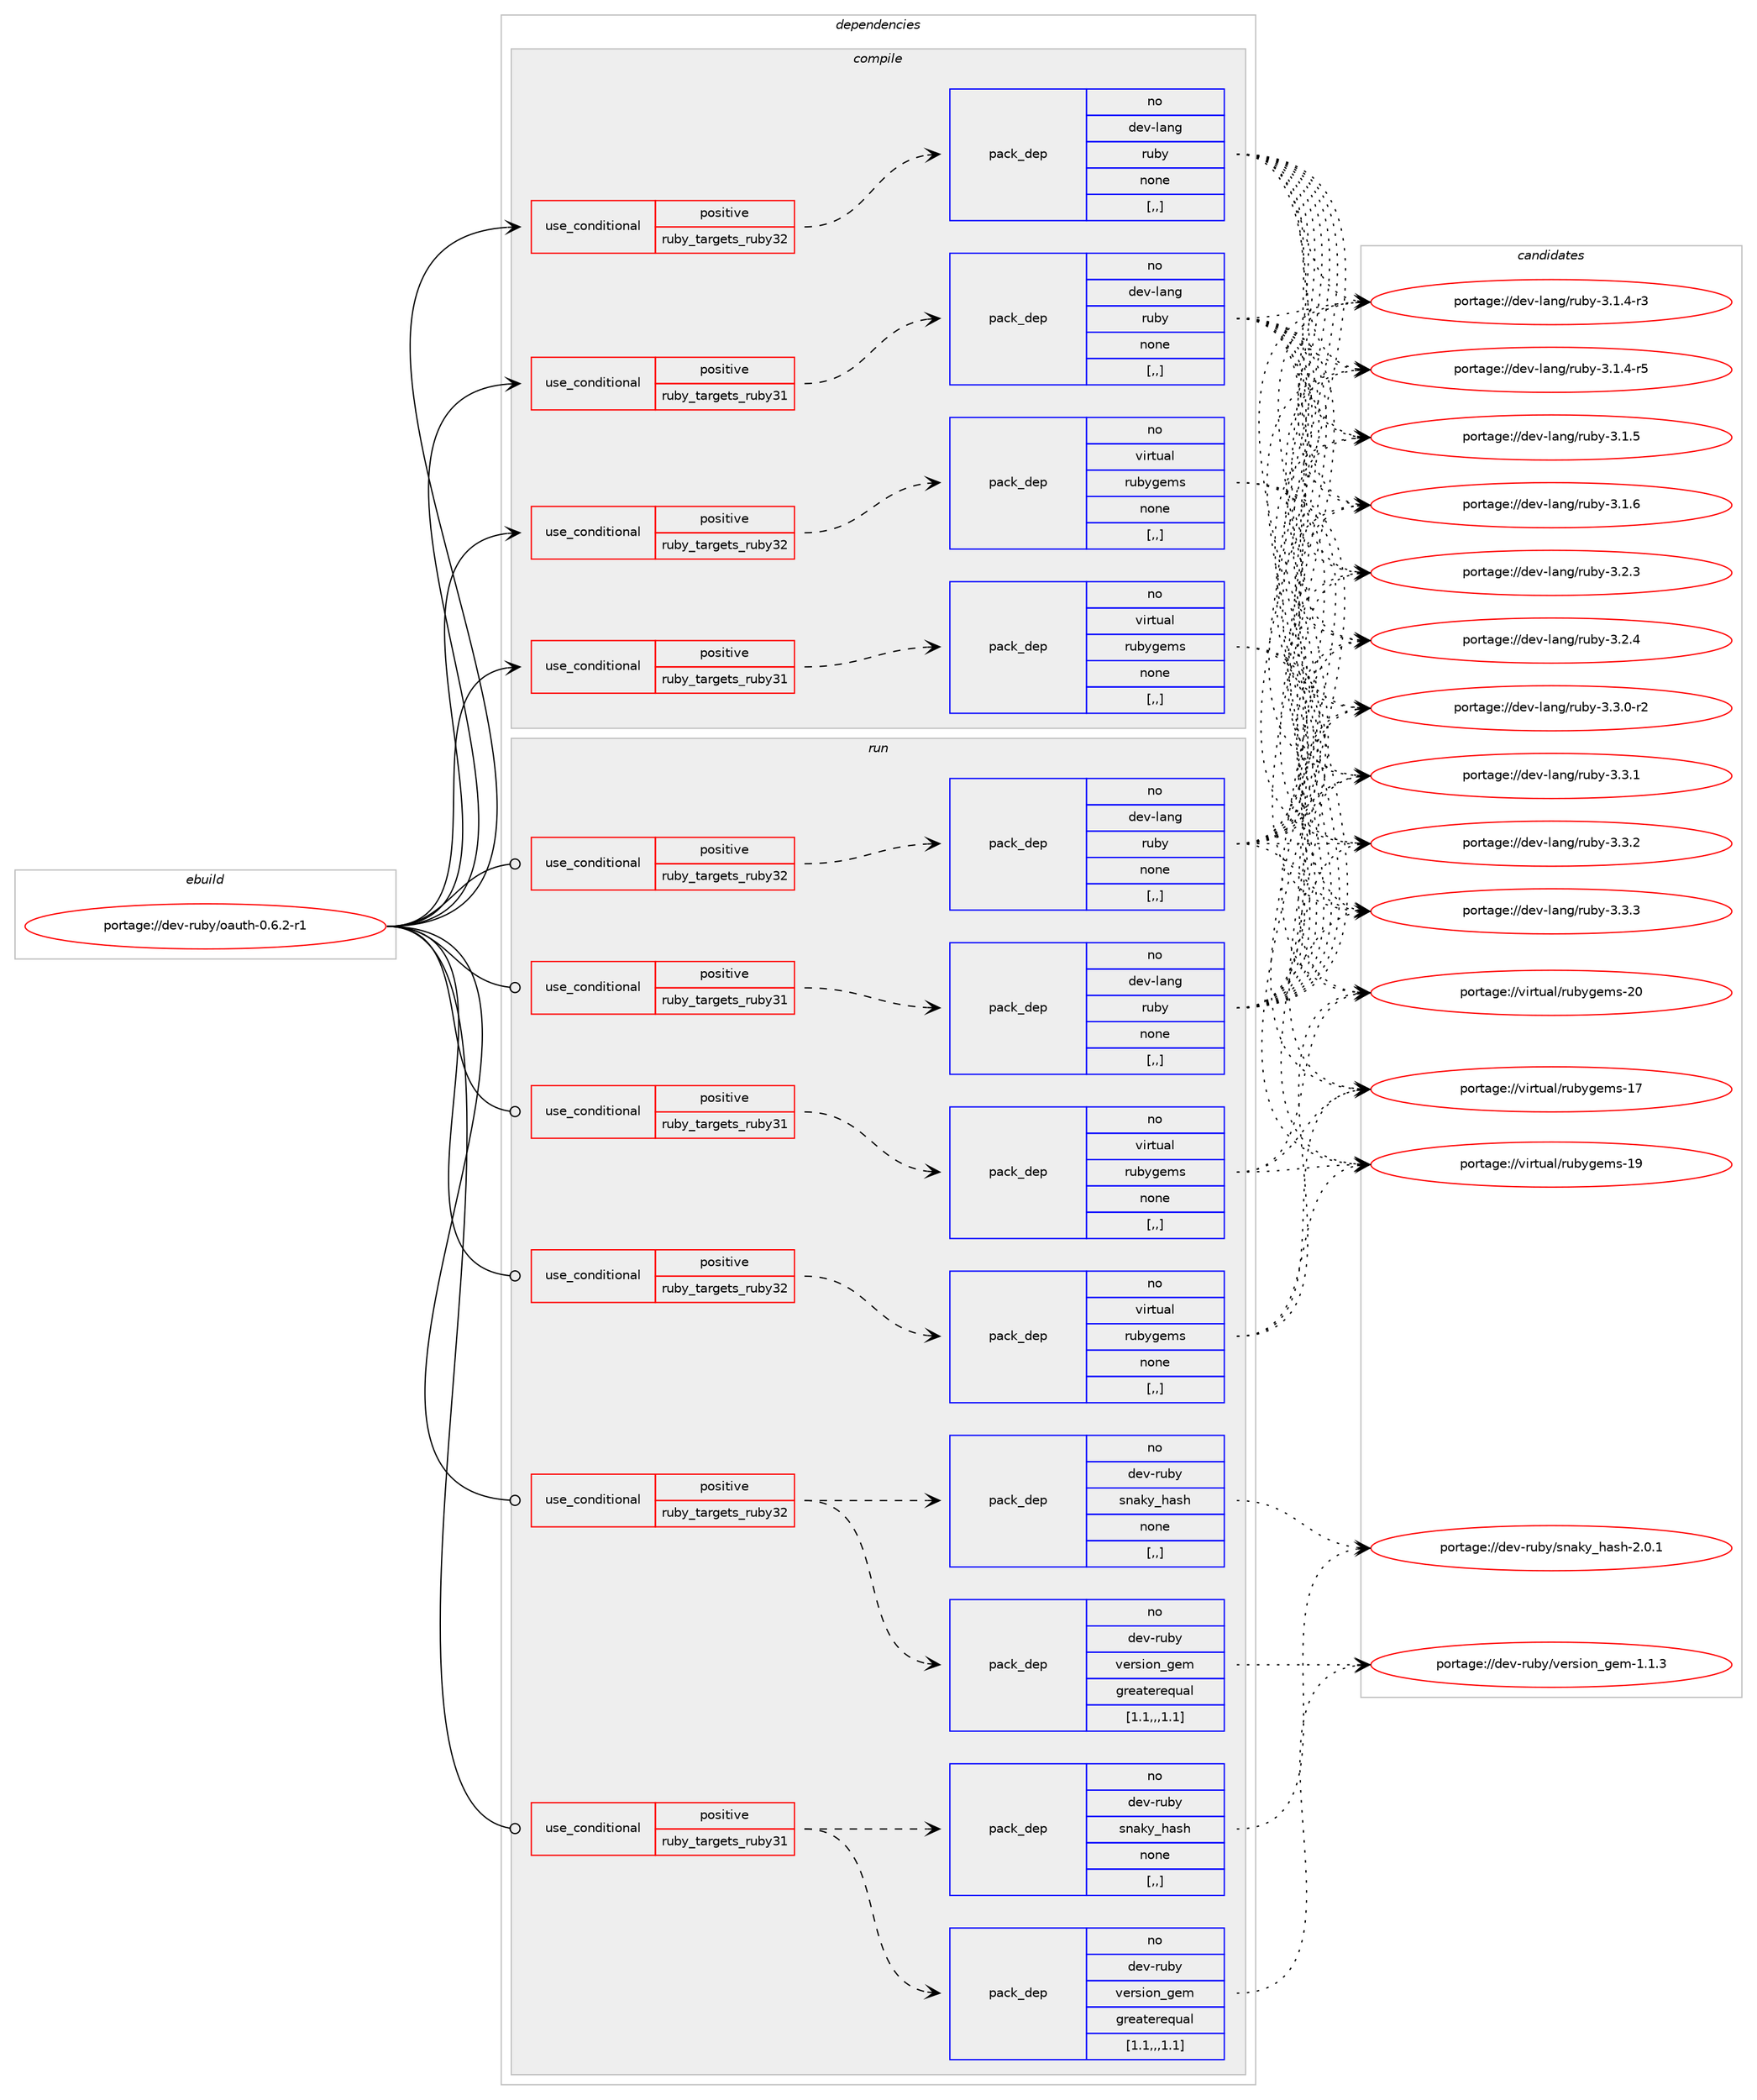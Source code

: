 digraph prolog {

# *************
# Graph options
# *************

newrank=true;
concentrate=true;
compound=true;
graph [rankdir=LR,fontname=Helvetica,fontsize=10,ranksep=1.5];#, ranksep=2.5, nodesep=0.2];
edge  [arrowhead=vee];
node  [fontname=Helvetica,fontsize=10];

# **********
# The ebuild
# **********

subgraph cluster_leftcol {
color=gray;
rank=same;
label=<<i>ebuild</i>>;
id [label="portage://dev-ruby/oauth-0.6.2-r1", color=red, width=4, href="../dev-ruby/oauth-0.6.2-r1.svg"];
}

# ****************
# The dependencies
# ****************

subgraph cluster_midcol {
color=gray;
label=<<i>dependencies</i>>;
subgraph cluster_compile {
fillcolor="#eeeeee";
style=filled;
label=<<i>compile</i>>;
subgraph cond50615 {
dependency188735 [label=<<TABLE BORDER="0" CELLBORDER="1" CELLSPACING="0" CELLPADDING="4"><TR><TD ROWSPAN="3" CELLPADDING="10">use_conditional</TD></TR><TR><TD>positive</TD></TR><TR><TD>ruby_targets_ruby31</TD></TR></TABLE>>, shape=none, color=red];
subgraph pack136812 {
dependency188736 [label=<<TABLE BORDER="0" CELLBORDER="1" CELLSPACING="0" CELLPADDING="4" WIDTH="220"><TR><TD ROWSPAN="6" CELLPADDING="30">pack_dep</TD></TR><TR><TD WIDTH="110">no</TD></TR><TR><TD>dev-lang</TD></TR><TR><TD>ruby</TD></TR><TR><TD>none</TD></TR><TR><TD>[,,]</TD></TR></TABLE>>, shape=none, color=blue];
}
dependency188735:e -> dependency188736:w [weight=20,style="dashed",arrowhead="vee"];
}
id:e -> dependency188735:w [weight=20,style="solid",arrowhead="vee"];
subgraph cond50616 {
dependency188737 [label=<<TABLE BORDER="0" CELLBORDER="1" CELLSPACING="0" CELLPADDING="4"><TR><TD ROWSPAN="3" CELLPADDING="10">use_conditional</TD></TR><TR><TD>positive</TD></TR><TR><TD>ruby_targets_ruby31</TD></TR></TABLE>>, shape=none, color=red];
subgraph pack136813 {
dependency188738 [label=<<TABLE BORDER="0" CELLBORDER="1" CELLSPACING="0" CELLPADDING="4" WIDTH="220"><TR><TD ROWSPAN="6" CELLPADDING="30">pack_dep</TD></TR><TR><TD WIDTH="110">no</TD></TR><TR><TD>virtual</TD></TR><TR><TD>rubygems</TD></TR><TR><TD>none</TD></TR><TR><TD>[,,]</TD></TR></TABLE>>, shape=none, color=blue];
}
dependency188737:e -> dependency188738:w [weight=20,style="dashed",arrowhead="vee"];
}
id:e -> dependency188737:w [weight=20,style="solid",arrowhead="vee"];
subgraph cond50617 {
dependency188739 [label=<<TABLE BORDER="0" CELLBORDER="1" CELLSPACING="0" CELLPADDING="4"><TR><TD ROWSPAN="3" CELLPADDING="10">use_conditional</TD></TR><TR><TD>positive</TD></TR><TR><TD>ruby_targets_ruby32</TD></TR></TABLE>>, shape=none, color=red];
subgraph pack136814 {
dependency188740 [label=<<TABLE BORDER="0" CELLBORDER="1" CELLSPACING="0" CELLPADDING="4" WIDTH="220"><TR><TD ROWSPAN="6" CELLPADDING="30">pack_dep</TD></TR><TR><TD WIDTH="110">no</TD></TR><TR><TD>dev-lang</TD></TR><TR><TD>ruby</TD></TR><TR><TD>none</TD></TR><TR><TD>[,,]</TD></TR></TABLE>>, shape=none, color=blue];
}
dependency188739:e -> dependency188740:w [weight=20,style="dashed",arrowhead="vee"];
}
id:e -> dependency188739:w [weight=20,style="solid",arrowhead="vee"];
subgraph cond50618 {
dependency188741 [label=<<TABLE BORDER="0" CELLBORDER="1" CELLSPACING="0" CELLPADDING="4"><TR><TD ROWSPAN="3" CELLPADDING="10">use_conditional</TD></TR><TR><TD>positive</TD></TR><TR><TD>ruby_targets_ruby32</TD></TR></TABLE>>, shape=none, color=red];
subgraph pack136815 {
dependency188742 [label=<<TABLE BORDER="0" CELLBORDER="1" CELLSPACING="0" CELLPADDING="4" WIDTH="220"><TR><TD ROWSPAN="6" CELLPADDING="30">pack_dep</TD></TR><TR><TD WIDTH="110">no</TD></TR><TR><TD>virtual</TD></TR><TR><TD>rubygems</TD></TR><TR><TD>none</TD></TR><TR><TD>[,,]</TD></TR></TABLE>>, shape=none, color=blue];
}
dependency188741:e -> dependency188742:w [weight=20,style="dashed",arrowhead="vee"];
}
id:e -> dependency188741:w [weight=20,style="solid",arrowhead="vee"];
}
subgraph cluster_compileandrun {
fillcolor="#eeeeee";
style=filled;
label=<<i>compile and run</i>>;
}
subgraph cluster_run {
fillcolor="#eeeeee";
style=filled;
label=<<i>run</i>>;
subgraph cond50619 {
dependency188743 [label=<<TABLE BORDER="0" CELLBORDER="1" CELLSPACING="0" CELLPADDING="4"><TR><TD ROWSPAN="3" CELLPADDING="10">use_conditional</TD></TR><TR><TD>positive</TD></TR><TR><TD>ruby_targets_ruby31</TD></TR></TABLE>>, shape=none, color=red];
subgraph pack136816 {
dependency188744 [label=<<TABLE BORDER="0" CELLBORDER="1" CELLSPACING="0" CELLPADDING="4" WIDTH="220"><TR><TD ROWSPAN="6" CELLPADDING="30">pack_dep</TD></TR><TR><TD WIDTH="110">no</TD></TR><TR><TD>dev-lang</TD></TR><TR><TD>ruby</TD></TR><TR><TD>none</TD></TR><TR><TD>[,,]</TD></TR></TABLE>>, shape=none, color=blue];
}
dependency188743:e -> dependency188744:w [weight=20,style="dashed",arrowhead="vee"];
}
id:e -> dependency188743:w [weight=20,style="solid",arrowhead="odot"];
subgraph cond50620 {
dependency188745 [label=<<TABLE BORDER="0" CELLBORDER="1" CELLSPACING="0" CELLPADDING="4"><TR><TD ROWSPAN="3" CELLPADDING="10">use_conditional</TD></TR><TR><TD>positive</TD></TR><TR><TD>ruby_targets_ruby31</TD></TR></TABLE>>, shape=none, color=red];
subgraph pack136817 {
dependency188746 [label=<<TABLE BORDER="0" CELLBORDER="1" CELLSPACING="0" CELLPADDING="4" WIDTH="220"><TR><TD ROWSPAN="6" CELLPADDING="30">pack_dep</TD></TR><TR><TD WIDTH="110">no</TD></TR><TR><TD>dev-ruby</TD></TR><TR><TD>snaky_hash</TD></TR><TR><TD>none</TD></TR><TR><TD>[,,]</TD></TR></TABLE>>, shape=none, color=blue];
}
dependency188745:e -> dependency188746:w [weight=20,style="dashed",arrowhead="vee"];
subgraph pack136818 {
dependency188747 [label=<<TABLE BORDER="0" CELLBORDER="1" CELLSPACING="0" CELLPADDING="4" WIDTH="220"><TR><TD ROWSPAN="6" CELLPADDING="30">pack_dep</TD></TR><TR><TD WIDTH="110">no</TD></TR><TR><TD>dev-ruby</TD></TR><TR><TD>version_gem</TD></TR><TR><TD>greaterequal</TD></TR><TR><TD>[1.1,,,1.1]</TD></TR></TABLE>>, shape=none, color=blue];
}
dependency188745:e -> dependency188747:w [weight=20,style="dashed",arrowhead="vee"];
}
id:e -> dependency188745:w [weight=20,style="solid",arrowhead="odot"];
subgraph cond50621 {
dependency188748 [label=<<TABLE BORDER="0" CELLBORDER="1" CELLSPACING="0" CELLPADDING="4"><TR><TD ROWSPAN="3" CELLPADDING="10">use_conditional</TD></TR><TR><TD>positive</TD></TR><TR><TD>ruby_targets_ruby31</TD></TR></TABLE>>, shape=none, color=red];
subgraph pack136819 {
dependency188749 [label=<<TABLE BORDER="0" CELLBORDER="1" CELLSPACING="0" CELLPADDING="4" WIDTH="220"><TR><TD ROWSPAN="6" CELLPADDING="30">pack_dep</TD></TR><TR><TD WIDTH="110">no</TD></TR><TR><TD>virtual</TD></TR><TR><TD>rubygems</TD></TR><TR><TD>none</TD></TR><TR><TD>[,,]</TD></TR></TABLE>>, shape=none, color=blue];
}
dependency188748:e -> dependency188749:w [weight=20,style="dashed",arrowhead="vee"];
}
id:e -> dependency188748:w [weight=20,style="solid",arrowhead="odot"];
subgraph cond50622 {
dependency188750 [label=<<TABLE BORDER="0" CELLBORDER="1" CELLSPACING="0" CELLPADDING="4"><TR><TD ROWSPAN="3" CELLPADDING="10">use_conditional</TD></TR><TR><TD>positive</TD></TR><TR><TD>ruby_targets_ruby32</TD></TR></TABLE>>, shape=none, color=red];
subgraph pack136820 {
dependency188751 [label=<<TABLE BORDER="0" CELLBORDER="1" CELLSPACING="0" CELLPADDING="4" WIDTH="220"><TR><TD ROWSPAN="6" CELLPADDING="30">pack_dep</TD></TR><TR><TD WIDTH="110">no</TD></TR><TR><TD>dev-lang</TD></TR><TR><TD>ruby</TD></TR><TR><TD>none</TD></TR><TR><TD>[,,]</TD></TR></TABLE>>, shape=none, color=blue];
}
dependency188750:e -> dependency188751:w [weight=20,style="dashed",arrowhead="vee"];
}
id:e -> dependency188750:w [weight=20,style="solid",arrowhead="odot"];
subgraph cond50623 {
dependency188752 [label=<<TABLE BORDER="0" CELLBORDER="1" CELLSPACING="0" CELLPADDING="4"><TR><TD ROWSPAN="3" CELLPADDING="10">use_conditional</TD></TR><TR><TD>positive</TD></TR><TR><TD>ruby_targets_ruby32</TD></TR></TABLE>>, shape=none, color=red];
subgraph pack136821 {
dependency188753 [label=<<TABLE BORDER="0" CELLBORDER="1" CELLSPACING="0" CELLPADDING="4" WIDTH="220"><TR><TD ROWSPAN="6" CELLPADDING="30">pack_dep</TD></TR><TR><TD WIDTH="110">no</TD></TR><TR><TD>dev-ruby</TD></TR><TR><TD>snaky_hash</TD></TR><TR><TD>none</TD></TR><TR><TD>[,,]</TD></TR></TABLE>>, shape=none, color=blue];
}
dependency188752:e -> dependency188753:w [weight=20,style="dashed",arrowhead="vee"];
subgraph pack136822 {
dependency188754 [label=<<TABLE BORDER="0" CELLBORDER="1" CELLSPACING="0" CELLPADDING="4" WIDTH="220"><TR><TD ROWSPAN="6" CELLPADDING="30">pack_dep</TD></TR><TR><TD WIDTH="110">no</TD></TR><TR><TD>dev-ruby</TD></TR><TR><TD>version_gem</TD></TR><TR><TD>greaterequal</TD></TR><TR><TD>[1.1,,,1.1]</TD></TR></TABLE>>, shape=none, color=blue];
}
dependency188752:e -> dependency188754:w [weight=20,style="dashed",arrowhead="vee"];
}
id:e -> dependency188752:w [weight=20,style="solid",arrowhead="odot"];
subgraph cond50624 {
dependency188755 [label=<<TABLE BORDER="0" CELLBORDER="1" CELLSPACING="0" CELLPADDING="4"><TR><TD ROWSPAN="3" CELLPADDING="10">use_conditional</TD></TR><TR><TD>positive</TD></TR><TR><TD>ruby_targets_ruby32</TD></TR></TABLE>>, shape=none, color=red];
subgraph pack136823 {
dependency188756 [label=<<TABLE BORDER="0" CELLBORDER="1" CELLSPACING="0" CELLPADDING="4" WIDTH="220"><TR><TD ROWSPAN="6" CELLPADDING="30">pack_dep</TD></TR><TR><TD WIDTH="110">no</TD></TR><TR><TD>virtual</TD></TR><TR><TD>rubygems</TD></TR><TR><TD>none</TD></TR><TR><TD>[,,]</TD></TR></TABLE>>, shape=none, color=blue];
}
dependency188755:e -> dependency188756:w [weight=20,style="dashed",arrowhead="vee"];
}
id:e -> dependency188755:w [weight=20,style="solid",arrowhead="odot"];
}
}

# **************
# The candidates
# **************

subgraph cluster_choices {
rank=same;
color=gray;
label=<<i>candidates</i>>;

subgraph choice136812 {
color=black;
nodesep=1;
choice100101118451089711010347114117981214551464946524511451 [label="portage://dev-lang/ruby-3.1.4-r3", color=red, width=4,href="../dev-lang/ruby-3.1.4-r3.svg"];
choice100101118451089711010347114117981214551464946524511453 [label="portage://dev-lang/ruby-3.1.4-r5", color=red, width=4,href="../dev-lang/ruby-3.1.4-r5.svg"];
choice10010111845108971101034711411798121455146494653 [label="portage://dev-lang/ruby-3.1.5", color=red, width=4,href="../dev-lang/ruby-3.1.5.svg"];
choice10010111845108971101034711411798121455146494654 [label="portage://dev-lang/ruby-3.1.6", color=red, width=4,href="../dev-lang/ruby-3.1.6.svg"];
choice10010111845108971101034711411798121455146504651 [label="portage://dev-lang/ruby-3.2.3", color=red, width=4,href="../dev-lang/ruby-3.2.3.svg"];
choice10010111845108971101034711411798121455146504652 [label="portage://dev-lang/ruby-3.2.4", color=red, width=4,href="../dev-lang/ruby-3.2.4.svg"];
choice100101118451089711010347114117981214551465146484511450 [label="portage://dev-lang/ruby-3.3.0-r2", color=red, width=4,href="../dev-lang/ruby-3.3.0-r2.svg"];
choice10010111845108971101034711411798121455146514649 [label="portage://dev-lang/ruby-3.3.1", color=red, width=4,href="../dev-lang/ruby-3.3.1.svg"];
choice10010111845108971101034711411798121455146514650 [label="portage://dev-lang/ruby-3.3.2", color=red, width=4,href="../dev-lang/ruby-3.3.2.svg"];
choice10010111845108971101034711411798121455146514651 [label="portage://dev-lang/ruby-3.3.3", color=red, width=4,href="../dev-lang/ruby-3.3.3.svg"];
dependency188736:e -> choice100101118451089711010347114117981214551464946524511451:w [style=dotted,weight="100"];
dependency188736:e -> choice100101118451089711010347114117981214551464946524511453:w [style=dotted,weight="100"];
dependency188736:e -> choice10010111845108971101034711411798121455146494653:w [style=dotted,weight="100"];
dependency188736:e -> choice10010111845108971101034711411798121455146494654:w [style=dotted,weight="100"];
dependency188736:e -> choice10010111845108971101034711411798121455146504651:w [style=dotted,weight="100"];
dependency188736:e -> choice10010111845108971101034711411798121455146504652:w [style=dotted,weight="100"];
dependency188736:e -> choice100101118451089711010347114117981214551465146484511450:w [style=dotted,weight="100"];
dependency188736:e -> choice10010111845108971101034711411798121455146514649:w [style=dotted,weight="100"];
dependency188736:e -> choice10010111845108971101034711411798121455146514650:w [style=dotted,weight="100"];
dependency188736:e -> choice10010111845108971101034711411798121455146514651:w [style=dotted,weight="100"];
}
subgraph choice136813 {
color=black;
nodesep=1;
choice118105114116117971084711411798121103101109115454955 [label="portage://virtual/rubygems-17", color=red, width=4,href="../virtual/rubygems-17.svg"];
choice118105114116117971084711411798121103101109115454957 [label="portage://virtual/rubygems-19", color=red, width=4,href="../virtual/rubygems-19.svg"];
choice118105114116117971084711411798121103101109115455048 [label="portage://virtual/rubygems-20", color=red, width=4,href="../virtual/rubygems-20.svg"];
dependency188738:e -> choice118105114116117971084711411798121103101109115454955:w [style=dotted,weight="100"];
dependency188738:e -> choice118105114116117971084711411798121103101109115454957:w [style=dotted,weight="100"];
dependency188738:e -> choice118105114116117971084711411798121103101109115455048:w [style=dotted,weight="100"];
}
subgraph choice136814 {
color=black;
nodesep=1;
choice100101118451089711010347114117981214551464946524511451 [label="portage://dev-lang/ruby-3.1.4-r3", color=red, width=4,href="../dev-lang/ruby-3.1.4-r3.svg"];
choice100101118451089711010347114117981214551464946524511453 [label="portage://dev-lang/ruby-3.1.4-r5", color=red, width=4,href="../dev-lang/ruby-3.1.4-r5.svg"];
choice10010111845108971101034711411798121455146494653 [label="portage://dev-lang/ruby-3.1.5", color=red, width=4,href="../dev-lang/ruby-3.1.5.svg"];
choice10010111845108971101034711411798121455146494654 [label="portage://dev-lang/ruby-3.1.6", color=red, width=4,href="../dev-lang/ruby-3.1.6.svg"];
choice10010111845108971101034711411798121455146504651 [label="portage://dev-lang/ruby-3.2.3", color=red, width=4,href="../dev-lang/ruby-3.2.3.svg"];
choice10010111845108971101034711411798121455146504652 [label="portage://dev-lang/ruby-3.2.4", color=red, width=4,href="../dev-lang/ruby-3.2.4.svg"];
choice100101118451089711010347114117981214551465146484511450 [label="portage://dev-lang/ruby-3.3.0-r2", color=red, width=4,href="../dev-lang/ruby-3.3.0-r2.svg"];
choice10010111845108971101034711411798121455146514649 [label="portage://dev-lang/ruby-3.3.1", color=red, width=4,href="../dev-lang/ruby-3.3.1.svg"];
choice10010111845108971101034711411798121455146514650 [label="portage://dev-lang/ruby-3.3.2", color=red, width=4,href="../dev-lang/ruby-3.3.2.svg"];
choice10010111845108971101034711411798121455146514651 [label="portage://dev-lang/ruby-3.3.3", color=red, width=4,href="../dev-lang/ruby-3.3.3.svg"];
dependency188740:e -> choice100101118451089711010347114117981214551464946524511451:w [style=dotted,weight="100"];
dependency188740:e -> choice100101118451089711010347114117981214551464946524511453:w [style=dotted,weight="100"];
dependency188740:e -> choice10010111845108971101034711411798121455146494653:w [style=dotted,weight="100"];
dependency188740:e -> choice10010111845108971101034711411798121455146494654:w [style=dotted,weight="100"];
dependency188740:e -> choice10010111845108971101034711411798121455146504651:w [style=dotted,weight="100"];
dependency188740:e -> choice10010111845108971101034711411798121455146504652:w [style=dotted,weight="100"];
dependency188740:e -> choice100101118451089711010347114117981214551465146484511450:w [style=dotted,weight="100"];
dependency188740:e -> choice10010111845108971101034711411798121455146514649:w [style=dotted,weight="100"];
dependency188740:e -> choice10010111845108971101034711411798121455146514650:w [style=dotted,weight="100"];
dependency188740:e -> choice10010111845108971101034711411798121455146514651:w [style=dotted,weight="100"];
}
subgraph choice136815 {
color=black;
nodesep=1;
choice118105114116117971084711411798121103101109115454955 [label="portage://virtual/rubygems-17", color=red, width=4,href="../virtual/rubygems-17.svg"];
choice118105114116117971084711411798121103101109115454957 [label="portage://virtual/rubygems-19", color=red, width=4,href="../virtual/rubygems-19.svg"];
choice118105114116117971084711411798121103101109115455048 [label="portage://virtual/rubygems-20", color=red, width=4,href="../virtual/rubygems-20.svg"];
dependency188742:e -> choice118105114116117971084711411798121103101109115454955:w [style=dotted,weight="100"];
dependency188742:e -> choice118105114116117971084711411798121103101109115454957:w [style=dotted,weight="100"];
dependency188742:e -> choice118105114116117971084711411798121103101109115455048:w [style=dotted,weight="100"];
}
subgraph choice136816 {
color=black;
nodesep=1;
choice100101118451089711010347114117981214551464946524511451 [label="portage://dev-lang/ruby-3.1.4-r3", color=red, width=4,href="../dev-lang/ruby-3.1.4-r3.svg"];
choice100101118451089711010347114117981214551464946524511453 [label="portage://dev-lang/ruby-3.1.4-r5", color=red, width=4,href="../dev-lang/ruby-3.1.4-r5.svg"];
choice10010111845108971101034711411798121455146494653 [label="portage://dev-lang/ruby-3.1.5", color=red, width=4,href="../dev-lang/ruby-3.1.5.svg"];
choice10010111845108971101034711411798121455146494654 [label="portage://dev-lang/ruby-3.1.6", color=red, width=4,href="../dev-lang/ruby-3.1.6.svg"];
choice10010111845108971101034711411798121455146504651 [label="portage://dev-lang/ruby-3.2.3", color=red, width=4,href="../dev-lang/ruby-3.2.3.svg"];
choice10010111845108971101034711411798121455146504652 [label="portage://dev-lang/ruby-3.2.4", color=red, width=4,href="../dev-lang/ruby-3.2.4.svg"];
choice100101118451089711010347114117981214551465146484511450 [label="portage://dev-lang/ruby-3.3.0-r2", color=red, width=4,href="../dev-lang/ruby-3.3.0-r2.svg"];
choice10010111845108971101034711411798121455146514649 [label="portage://dev-lang/ruby-3.3.1", color=red, width=4,href="../dev-lang/ruby-3.3.1.svg"];
choice10010111845108971101034711411798121455146514650 [label="portage://dev-lang/ruby-3.3.2", color=red, width=4,href="../dev-lang/ruby-3.3.2.svg"];
choice10010111845108971101034711411798121455146514651 [label="portage://dev-lang/ruby-3.3.3", color=red, width=4,href="../dev-lang/ruby-3.3.3.svg"];
dependency188744:e -> choice100101118451089711010347114117981214551464946524511451:w [style=dotted,weight="100"];
dependency188744:e -> choice100101118451089711010347114117981214551464946524511453:w [style=dotted,weight="100"];
dependency188744:e -> choice10010111845108971101034711411798121455146494653:w [style=dotted,weight="100"];
dependency188744:e -> choice10010111845108971101034711411798121455146494654:w [style=dotted,weight="100"];
dependency188744:e -> choice10010111845108971101034711411798121455146504651:w [style=dotted,weight="100"];
dependency188744:e -> choice10010111845108971101034711411798121455146504652:w [style=dotted,weight="100"];
dependency188744:e -> choice100101118451089711010347114117981214551465146484511450:w [style=dotted,weight="100"];
dependency188744:e -> choice10010111845108971101034711411798121455146514649:w [style=dotted,weight="100"];
dependency188744:e -> choice10010111845108971101034711411798121455146514650:w [style=dotted,weight="100"];
dependency188744:e -> choice10010111845108971101034711411798121455146514651:w [style=dotted,weight="100"];
}
subgraph choice136817 {
color=black;
nodesep=1;
choice100101118451141179812147115110971071219510497115104455046484649 [label="portage://dev-ruby/snaky_hash-2.0.1", color=red, width=4,href="../dev-ruby/snaky_hash-2.0.1.svg"];
dependency188746:e -> choice100101118451141179812147115110971071219510497115104455046484649:w [style=dotted,weight="100"];
}
subgraph choice136818 {
color=black;
nodesep=1;
choice10010111845114117981214711810111411510511111095103101109454946494651 [label="portage://dev-ruby/version_gem-1.1.3", color=red, width=4,href="../dev-ruby/version_gem-1.1.3.svg"];
dependency188747:e -> choice10010111845114117981214711810111411510511111095103101109454946494651:w [style=dotted,weight="100"];
}
subgraph choice136819 {
color=black;
nodesep=1;
choice118105114116117971084711411798121103101109115454955 [label="portage://virtual/rubygems-17", color=red, width=4,href="../virtual/rubygems-17.svg"];
choice118105114116117971084711411798121103101109115454957 [label="portage://virtual/rubygems-19", color=red, width=4,href="../virtual/rubygems-19.svg"];
choice118105114116117971084711411798121103101109115455048 [label="portage://virtual/rubygems-20", color=red, width=4,href="../virtual/rubygems-20.svg"];
dependency188749:e -> choice118105114116117971084711411798121103101109115454955:w [style=dotted,weight="100"];
dependency188749:e -> choice118105114116117971084711411798121103101109115454957:w [style=dotted,weight="100"];
dependency188749:e -> choice118105114116117971084711411798121103101109115455048:w [style=dotted,weight="100"];
}
subgraph choice136820 {
color=black;
nodesep=1;
choice100101118451089711010347114117981214551464946524511451 [label="portage://dev-lang/ruby-3.1.4-r3", color=red, width=4,href="../dev-lang/ruby-3.1.4-r3.svg"];
choice100101118451089711010347114117981214551464946524511453 [label="portage://dev-lang/ruby-3.1.4-r5", color=red, width=4,href="../dev-lang/ruby-3.1.4-r5.svg"];
choice10010111845108971101034711411798121455146494653 [label="portage://dev-lang/ruby-3.1.5", color=red, width=4,href="../dev-lang/ruby-3.1.5.svg"];
choice10010111845108971101034711411798121455146494654 [label="portage://dev-lang/ruby-3.1.6", color=red, width=4,href="../dev-lang/ruby-3.1.6.svg"];
choice10010111845108971101034711411798121455146504651 [label="portage://dev-lang/ruby-3.2.3", color=red, width=4,href="../dev-lang/ruby-3.2.3.svg"];
choice10010111845108971101034711411798121455146504652 [label="portage://dev-lang/ruby-3.2.4", color=red, width=4,href="../dev-lang/ruby-3.2.4.svg"];
choice100101118451089711010347114117981214551465146484511450 [label="portage://dev-lang/ruby-3.3.0-r2", color=red, width=4,href="../dev-lang/ruby-3.3.0-r2.svg"];
choice10010111845108971101034711411798121455146514649 [label="portage://dev-lang/ruby-3.3.1", color=red, width=4,href="../dev-lang/ruby-3.3.1.svg"];
choice10010111845108971101034711411798121455146514650 [label="portage://dev-lang/ruby-3.3.2", color=red, width=4,href="../dev-lang/ruby-3.3.2.svg"];
choice10010111845108971101034711411798121455146514651 [label="portage://dev-lang/ruby-3.3.3", color=red, width=4,href="../dev-lang/ruby-3.3.3.svg"];
dependency188751:e -> choice100101118451089711010347114117981214551464946524511451:w [style=dotted,weight="100"];
dependency188751:e -> choice100101118451089711010347114117981214551464946524511453:w [style=dotted,weight="100"];
dependency188751:e -> choice10010111845108971101034711411798121455146494653:w [style=dotted,weight="100"];
dependency188751:e -> choice10010111845108971101034711411798121455146494654:w [style=dotted,weight="100"];
dependency188751:e -> choice10010111845108971101034711411798121455146504651:w [style=dotted,weight="100"];
dependency188751:e -> choice10010111845108971101034711411798121455146504652:w [style=dotted,weight="100"];
dependency188751:e -> choice100101118451089711010347114117981214551465146484511450:w [style=dotted,weight="100"];
dependency188751:e -> choice10010111845108971101034711411798121455146514649:w [style=dotted,weight="100"];
dependency188751:e -> choice10010111845108971101034711411798121455146514650:w [style=dotted,weight="100"];
dependency188751:e -> choice10010111845108971101034711411798121455146514651:w [style=dotted,weight="100"];
}
subgraph choice136821 {
color=black;
nodesep=1;
choice100101118451141179812147115110971071219510497115104455046484649 [label="portage://dev-ruby/snaky_hash-2.0.1", color=red, width=4,href="../dev-ruby/snaky_hash-2.0.1.svg"];
dependency188753:e -> choice100101118451141179812147115110971071219510497115104455046484649:w [style=dotted,weight="100"];
}
subgraph choice136822 {
color=black;
nodesep=1;
choice10010111845114117981214711810111411510511111095103101109454946494651 [label="portage://dev-ruby/version_gem-1.1.3", color=red, width=4,href="../dev-ruby/version_gem-1.1.3.svg"];
dependency188754:e -> choice10010111845114117981214711810111411510511111095103101109454946494651:w [style=dotted,weight="100"];
}
subgraph choice136823 {
color=black;
nodesep=1;
choice118105114116117971084711411798121103101109115454955 [label="portage://virtual/rubygems-17", color=red, width=4,href="../virtual/rubygems-17.svg"];
choice118105114116117971084711411798121103101109115454957 [label="portage://virtual/rubygems-19", color=red, width=4,href="../virtual/rubygems-19.svg"];
choice118105114116117971084711411798121103101109115455048 [label="portage://virtual/rubygems-20", color=red, width=4,href="../virtual/rubygems-20.svg"];
dependency188756:e -> choice118105114116117971084711411798121103101109115454955:w [style=dotted,weight="100"];
dependency188756:e -> choice118105114116117971084711411798121103101109115454957:w [style=dotted,weight="100"];
dependency188756:e -> choice118105114116117971084711411798121103101109115455048:w [style=dotted,weight="100"];
}
}

}
